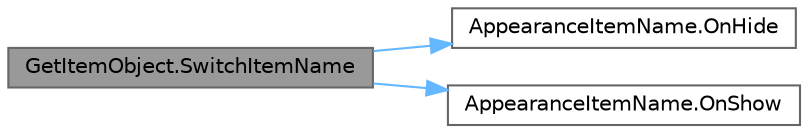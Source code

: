 digraph "GetItemObject.SwitchItemName"
{
 // LATEX_PDF_SIZE
  bgcolor="transparent";
  edge [fontname=Helvetica,fontsize=10,labelfontname=Helvetica,labelfontsize=10];
  node [fontname=Helvetica,fontsize=10,shape=box,height=0.2,width=0.4];
  rankdir="LR";
  Node1 [id="Node000001",label="GetItemObject.SwitchItemName",height=0.2,width=0.4,color="gray40", fillcolor="grey60", style="filled", fontcolor="black",tooltip=" "];
  Node1 -> Node2 [id="edge1_Node000001_Node000002",color="steelblue1",style="solid",tooltip=" "];
  Node2 [id="Node000002",label="AppearanceItemName.OnHide",height=0.2,width=0.4,color="grey40", fillcolor="white", style="filled",URL="$class_appearance_item_name.html#adc5d8b21038af62c749c434fbe414fed",tooltip=" "];
  Node1 -> Node3 [id="edge2_Node000001_Node000003",color="steelblue1",style="solid",tooltip=" "];
  Node3 [id="Node000003",label="AppearanceItemName.OnShow",height=0.2,width=0.4,color="grey40", fillcolor="white", style="filled",URL="$class_appearance_item_name.html#a7682ffb9f1a83f4bddb3155aac6de098",tooltip=" "];
}
